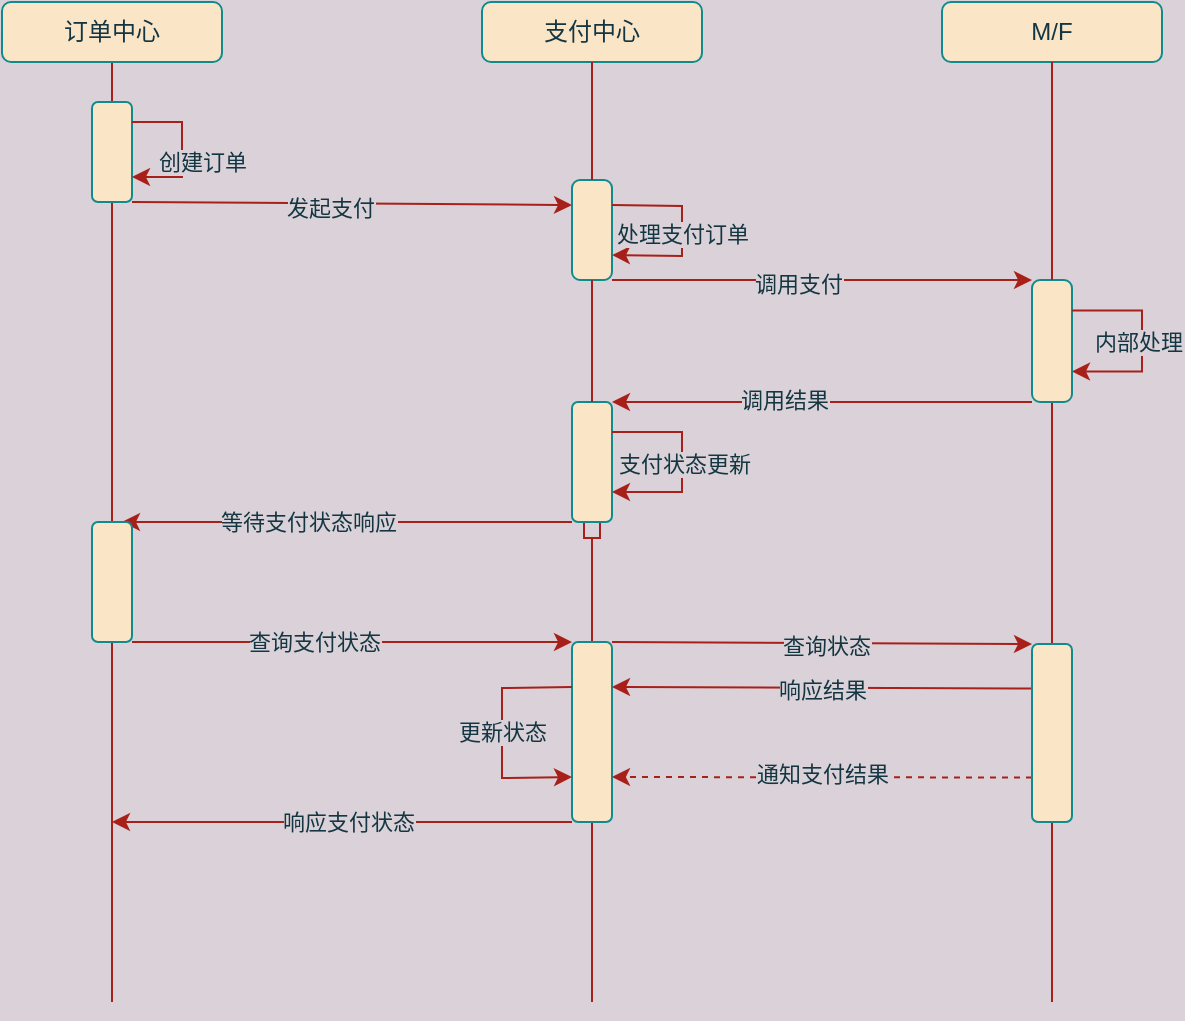 <mxfile version="16.2.4" type="github">
  <diagram id="hDgSXtl1pIS-HQbCwnqq" name="Page-1">
    <mxGraphModel dx="946" dy="604" grid="1" gridSize="10" guides="1" tooltips="1" connect="1" arrows="1" fold="1" page="1" pageScale="1" pageWidth="827" pageHeight="1169" background="#DAD2D8" math="0" shadow="0">
      <root>
        <mxCell id="0" />
        <mxCell id="1" parent="0" />
        <mxCell id="WBR7tGkXofV5KnR72hlm-1" value="" style="edgeStyle=orthogonalEdgeStyle;rounded=0;orthogonalLoop=1;jettySize=auto;html=1;exitX=0.5;exitY=1;exitDx=0;exitDy=0;endArrow=none;shadow=0;strokeColor=#A8201A;fillColor=#FAE5C7;labelBackgroundColor=#DAD2D8;fontColor=#143642;" edge="1" parent="1" source="WBR7tGkXofV5KnR72hlm-3" target="WBR7tGkXofV5KnR72hlm-31">
          <mxGeometry relative="1" as="geometry">
            <mxPoint x="145" y="540" as="targetPoint" />
            <mxPoint x="145" y="70" as="sourcePoint" />
          </mxGeometry>
        </mxCell>
        <mxCell id="WBR7tGkXofV5KnR72hlm-2" style="edgeStyle=orthogonalEdgeStyle;rounded=0;orthogonalLoop=1;jettySize=auto;html=1;exitX=0.5;exitY=1;exitDx=0;exitDy=0;startArrow=none;fillColor=#FAE5C7;strokeColor=#A8201A;labelBackgroundColor=#DAD2D8;fontColor=#143642;endArrow=none;endFill=0;" edge="1" parent="1" source="WBR7tGkXofV5KnR72hlm-31">
          <mxGeometry relative="1" as="geometry">
            <mxPoint x="145" y="540" as="targetPoint" />
          </mxGeometry>
        </mxCell>
        <mxCell id="WBR7tGkXofV5KnR72hlm-3" value="订单中心" style="rounded=1;whiteSpace=wrap;html=1;fillColor=#FAE5C7;strokeColor=#0F8B8D;fontColor=#143642;" vertex="1" parent="1">
          <mxGeometry x="90" y="40" width="110" height="30" as="geometry" />
        </mxCell>
        <mxCell id="WBR7tGkXofV5KnR72hlm-4" style="edgeStyle=orthogonalEdgeStyle;rounded=0;orthogonalLoop=1;jettySize=auto;html=1;exitX=0.5;exitY=1;exitDx=0;exitDy=0;startArrow=box;fillColor=#FAE5C7;strokeColor=#A8201A;startFill=0;labelBackgroundColor=#DAD2D8;fontColor=#143642;endArrow=none;endFill=0;" edge="1" parent="1" source="WBR7tGkXofV5KnR72hlm-23">
          <mxGeometry relative="1" as="geometry">
            <mxPoint x="385" y="540" as="targetPoint" />
          </mxGeometry>
        </mxCell>
        <mxCell id="WBR7tGkXofV5KnR72hlm-5" value="支付中心" style="rounded=1;whiteSpace=wrap;html=1;fillColor=#FAE5C7;strokeColor=#0F8B8D;fontColor=#143642;" vertex="1" parent="1">
          <mxGeometry x="330" y="40" width="110" height="30" as="geometry" />
        </mxCell>
        <mxCell id="WBR7tGkXofV5KnR72hlm-6" style="edgeStyle=orthogonalEdgeStyle;rounded=0;orthogonalLoop=1;jettySize=auto;html=1;exitX=0.5;exitY=1;exitDx=0;exitDy=0;startArrow=none;fillColor=#FAE5C7;strokeColor=#A8201A;labelBackgroundColor=#DAD2D8;fontColor=#143642;endArrow=none;endFill=0;" edge="1" parent="1" source="WBR7tGkXofV5KnR72hlm-19">
          <mxGeometry relative="1" as="geometry">
            <mxPoint x="615" y="540" as="targetPoint" />
          </mxGeometry>
        </mxCell>
        <mxCell id="WBR7tGkXofV5KnR72hlm-7" value="M/F" style="rounded=1;whiteSpace=wrap;html=1;glass=0;fillColor=#FAE5C7;strokeColor=#0F8B8D;fontColor=#143642;" vertex="1" parent="1">
          <mxGeometry x="560" y="40" width="110" height="30" as="geometry" />
        </mxCell>
        <mxCell id="WBR7tGkXofV5KnR72hlm-8" value="" style="rounded=1;whiteSpace=wrap;html=1;shadow=0;fillColor=#FAE5C7;strokeColor=#0F8B8D;fontColor=#143642;" vertex="1" parent="1">
          <mxGeometry x="135" y="90" width="20" height="50" as="geometry" />
        </mxCell>
        <mxCell id="WBR7tGkXofV5KnR72hlm-9" value="" style="endArrow=classic;html=1;rounded=0;exitX=1;exitY=1;exitDx=0;exitDy=0;entryX=0;entryY=0.25;entryDx=0;entryDy=0;fillColor=#FAE5C7;strokeColor=#A8201A;labelBackgroundColor=#DAD2D8;fontColor=#143642;" edge="1" parent="1" source="WBR7tGkXofV5KnR72hlm-8" target="WBR7tGkXofV5KnR72hlm-11">
          <mxGeometry width="50" height="50" relative="1" as="geometry">
            <mxPoint x="400" y="290" as="sourcePoint" />
            <mxPoint x="370" y="140" as="targetPoint" />
          </mxGeometry>
        </mxCell>
        <mxCell id="WBR7tGkXofV5KnR72hlm-10" value="发起支付" style="edgeLabel;html=1;align=center;verticalAlign=middle;resizable=0;points=[];labelBackgroundColor=#DAD2D8;fontColor=#143642;" vertex="1" connectable="0" parent="WBR7tGkXofV5KnR72hlm-9">
          <mxGeometry x="-0.1" y="-2" relative="1" as="geometry">
            <mxPoint as="offset" />
          </mxGeometry>
        </mxCell>
        <mxCell id="WBR7tGkXofV5KnR72hlm-11" value="" style="rounded=1;whiteSpace=wrap;html=1;arcSize=20;fillColor=#FAE5C7;strokeColor=#0F8B8D;fontColor=#143642;" vertex="1" parent="1">
          <mxGeometry x="375" y="129" width="20" height="50" as="geometry" />
        </mxCell>
        <mxCell id="WBR7tGkXofV5KnR72hlm-12" value="" style="edgeStyle=orthogonalEdgeStyle;rounded=0;orthogonalLoop=1;jettySize=auto;html=1;exitX=0.5;exitY=1;exitDx=0;exitDy=0;endArrow=none;fillColor=#FAE5C7;strokeColor=#A8201A;labelBackgroundColor=#DAD2D8;fontColor=#143642;" edge="1" parent="1" source="WBR7tGkXofV5KnR72hlm-5" target="WBR7tGkXofV5KnR72hlm-11">
          <mxGeometry relative="1" as="geometry">
            <mxPoint x="385" y="540" as="targetPoint" />
            <mxPoint x="385" y="70" as="sourcePoint" />
          </mxGeometry>
        </mxCell>
        <mxCell id="WBR7tGkXofV5KnR72hlm-13" value="" style="endArrow=classic;html=1;rounded=0;exitX=1;exitY=0.25;exitDx=0;exitDy=0;entryX=1;entryY=0.75;entryDx=0;entryDy=0;fillColor=#FAE5C7;strokeColor=#A8201A;labelBackgroundColor=#DAD2D8;fontColor=#143642;" edge="1" parent="1" source="WBR7tGkXofV5KnR72hlm-11" target="WBR7tGkXofV5KnR72hlm-11">
          <mxGeometry width="50" height="50" relative="1" as="geometry">
            <mxPoint x="390" y="310" as="sourcePoint" />
            <mxPoint x="430" y="170" as="targetPoint" />
            <Array as="points">
              <mxPoint x="430" y="142" />
              <mxPoint x="430" y="167" />
            </Array>
          </mxGeometry>
        </mxCell>
        <mxCell id="WBR7tGkXofV5KnR72hlm-14" value="处理支付订单" style="edgeLabel;html=1;align=center;verticalAlign=middle;resizable=0;points=[];labelBackgroundColor=#DAD2D8;fontColor=#143642;" vertex="1" connectable="0" parent="WBR7tGkXofV5KnR72hlm-13">
          <mxGeometry x="0.032" relative="1" as="geometry">
            <mxPoint as="offset" />
          </mxGeometry>
        </mxCell>
        <mxCell id="WBR7tGkXofV5KnR72hlm-15" value="" style="endArrow=classic;html=1;rounded=0;exitX=1;exitY=1;exitDx=0;exitDy=0;entryX=0;entryY=0;entryDx=0;entryDy=0;fillColor=#FAE5C7;strokeColor=#A8201A;labelBackgroundColor=#DAD2D8;fontColor=#143642;" edge="1" parent="1" source="WBR7tGkXofV5KnR72hlm-11" target="WBR7tGkXofV5KnR72hlm-19">
          <mxGeometry width="50" height="50" relative="1" as="geometry">
            <mxPoint x="390" y="280" as="sourcePoint" />
            <mxPoint x="440" y="230" as="targetPoint" />
          </mxGeometry>
        </mxCell>
        <mxCell id="WBR7tGkXofV5KnR72hlm-16" value="调用支付" style="edgeLabel;html=1;align=center;verticalAlign=middle;resizable=0;points=[];labelBackgroundColor=#DAD2D8;fontColor=#143642;" vertex="1" connectable="0" parent="WBR7tGkXofV5KnR72hlm-15">
          <mxGeometry x="-0.114" y="-2" relative="1" as="geometry">
            <mxPoint as="offset" />
          </mxGeometry>
        </mxCell>
        <mxCell id="WBR7tGkXofV5KnR72hlm-17" style="rounded=0;orthogonalLoop=1;jettySize=auto;html=1;exitX=0;exitY=1;exitDx=0;exitDy=0;entryX=1;entryY=0;entryDx=0;entryDy=0;fillColor=#FAE5C7;strokeColor=#A8201A;labelBackgroundColor=#DAD2D8;fontColor=#143642;" edge="1" parent="1" source="WBR7tGkXofV5KnR72hlm-19" target="WBR7tGkXofV5KnR72hlm-23">
          <mxGeometry relative="1" as="geometry" />
        </mxCell>
        <mxCell id="WBR7tGkXofV5KnR72hlm-18" value="调用结果" style="edgeLabel;html=1;align=center;verticalAlign=middle;resizable=0;points=[];labelBackgroundColor=#DAD2D8;fontColor=#143642;" vertex="1" connectable="0" parent="WBR7tGkXofV5KnR72hlm-17">
          <mxGeometry x="0.181" y="-1" relative="1" as="geometry">
            <mxPoint as="offset" />
          </mxGeometry>
        </mxCell>
        <mxCell id="WBR7tGkXofV5KnR72hlm-19" value="" style="rounded=1;whiteSpace=wrap;html=1;arcSize=20;fillColor=#FAE5C7;strokeColor=#0F8B8D;fontColor=#143642;" vertex="1" parent="1">
          <mxGeometry x="605" y="179" width="20" height="61" as="geometry" />
        </mxCell>
        <mxCell id="WBR7tGkXofV5KnR72hlm-20" value="" style="edgeStyle=orthogonalEdgeStyle;rounded=0;orthogonalLoop=1;jettySize=auto;html=1;exitX=0.5;exitY=1;exitDx=0;exitDy=0;endArrow=none;fillColor=#FAE5C7;strokeColor=#A8201A;labelBackgroundColor=#DAD2D8;fontColor=#143642;" edge="1" parent="1" source="WBR7tGkXofV5KnR72hlm-7" target="WBR7tGkXofV5KnR72hlm-19">
          <mxGeometry relative="1" as="geometry">
            <mxPoint x="615" y="540" as="targetPoint" />
            <mxPoint x="615" y="70" as="sourcePoint" />
          </mxGeometry>
        </mxCell>
        <mxCell id="WBR7tGkXofV5KnR72hlm-21" style="edgeStyle=elbowEdgeStyle;rounded=0;orthogonalLoop=1;jettySize=auto;html=1;exitX=0;exitY=1;exitDx=0;exitDy=0;entryX=0.75;entryY=0;entryDx=0;entryDy=0;fillColor=#FAE5C7;strokeColor=#A8201A;labelBackgroundColor=#DAD2D8;fontColor=#143642;" edge="1" parent="1" source="WBR7tGkXofV5KnR72hlm-23" target="WBR7tGkXofV5KnR72hlm-31">
          <mxGeometry relative="1" as="geometry">
            <mxPoint x="160" y="300" as="targetPoint" />
            <Array as="points">
              <mxPoint x="290" y="300" />
            </Array>
          </mxGeometry>
        </mxCell>
        <mxCell id="WBR7tGkXofV5KnR72hlm-22" value="等待支付状态响应" style="edgeLabel;html=1;align=center;verticalAlign=middle;resizable=0;points=[];labelBackgroundColor=#DAD2D8;fontColor=#143642;" vertex="1" connectable="0" parent="WBR7tGkXofV5KnR72hlm-21">
          <mxGeometry x="0.173" relative="1" as="geometry">
            <mxPoint as="offset" />
          </mxGeometry>
        </mxCell>
        <mxCell id="WBR7tGkXofV5KnR72hlm-23" value="" style="rounded=1;whiteSpace=wrap;html=1;fillColor=#FAE5C7;strokeColor=#0F8B8D;fontColor=#143642;" vertex="1" parent="1">
          <mxGeometry x="375" y="240" width="20" height="60" as="geometry" />
        </mxCell>
        <mxCell id="WBR7tGkXofV5KnR72hlm-24" value="" style="edgeStyle=orthogonalEdgeStyle;rounded=0;orthogonalLoop=1;jettySize=auto;html=1;exitX=0.5;exitY=1;exitDx=0;exitDy=0;startArrow=none;endArrow=none;fillColor=#FAE5C7;strokeColor=#A8201A;labelBackgroundColor=#DAD2D8;fontColor=#143642;" edge="1" parent="1" source="WBR7tGkXofV5KnR72hlm-11" target="WBR7tGkXofV5KnR72hlm-23">
          <mxGeometry relative="1" as="geometry">
            <mxPoint x="385" y="540" as="targetPoint" />
            <mxPoint x="385" y="179" as="sourcePoint" />
          </mxGeometry>
        </mxCell>
        <mxCell id="WBR7tGkXofV5KnR72hlm-25" style="edgeStyle=orthogonalEdgeStyle;rounded=0;orthogonalLoop=1;jettySize=auto;html=1;exitX=1;exitY=0.25;exitDx=0;exitDy=0;entryX=1;entryY=0.75;entryDx=0;entryDy=0;fillColor=#FAE5C7;strokeColor=#A8201A;labelBackgroundColor=#DAD2D8;fontColor=#143642;" edge="1" parent="1" source="WBR7tGkXofV5KnR72hlm-23" target="WBR7tGkXofV5KnR72hlm-23">
          <mxGeometry relative="1" as="geometry">
            <Array as="points">
              <mxPoint x="430" y="255" />
              <mxPoint x="430" y="285" />
            </Array>
          </mxGeometry>
        </mxCell>
        <mxCell id="WBR7tGkXofV5KnR72hlm-26" value="支付状态更新" style="edgeLabel;html=1;align=center;verticalAlign=middle;resizable=0;points=[];labelBackgroundColor=#DAD2D8;fontColor=#143642;" vertex="1" connectable="0" parent="WBR7tGkXofV5KnR72hlm-25">
          <mxGeometry x="0.025" y="1" relative="1" as="geometry">
            <mxPoint as="offset" />
          </mxGeometry>
        </mxCell>
        <mxCell id="WBR7tGkXofV5KnR72hlm-27" style="edgeStyle=elbowEdgeStyle;rounded=0;orthogonalLoop=1;jettySize=auto;html=1;exitX=1;exitY=0.25;exitDx=0;exitDy=0;entryX=1;entryY=0.75;entryDx=0;entryDy=0;elbow=vertical;fillColor=#FAE5C7;strokeColor=#A8201A;labelBackgroundColor=#DAD2D8;fontColor=#143642;" edge="1" parent="1" source="WBR7tGkXofV5KnR72hlm-19" target="WBR7tGkXofV5KnR72hlm-19">
          <mxGeometry relative="1" as="geometry">
            <Array as="points">
              <mxPoint x="660" y="210" />
            </Array>
          </mxGeometry>
        </mxCell>
        <mxCell id="WBR7tGkXofV5KnR72hlm-28" value="内部处理" style="edgeLabel;html=1;align=center;verticalAlign=middle;resizable=0;points=[];labelBackgroundColor=#DAD2D8;fontColor=#143642;" vertex="1" connectable="0" parent="WBR7tGkXofV5KnR72hlm-27">
          <mxGeometry x="0.363" y="-3" relative="1" as="geometry">
            <mxPoint x="1" y="-12" as="offset" />
          </mxGeometry>
        </mxCell>
        <mxCell id="WBR7tGkXofV5KnR72hlm-29" style="rounded=0;orthogonalLoop=1;jettySize=auto;html=1;exitX=1;exitY=1;exitDx=0;exitDy=0;entryX=0;entryY=0;entryDx=0;entryDy=0;fillColor=#FAE5C7;strokeColor=#A8201A;labelBackgroundColor=#DAD2D8;fontColor=#143642;" edge="1" parent="1" source="WBR7tGkXofV5KnR72hlm-31" target="WBR7tGkXofV5KnR72hlm-37">
          <mxGeometry relative="1" as="geometry" />
        </mxCell>
        <mxCell id="WBR7tGkXofV5KnR72hlm-30" value="查询支付状态" style="edgeLabel;html=1;align=center;verticalAlign=middle;resizable=0;points=[];labelBackgroundColor=#DAD2D8;fontColor=#143642;" vertex="1" connectable="0" parent="WBR7tGkXofV5KnR72hlm-29">
          <mxGeometry x="-0.173" relative="1" as="geometry">
            <mxPoint as="offset" />
          </mxGeometry>
        </mxCell>
        <mxCell id="WBR7tGkXofV5KnR72hlm-31" value="" style="rounded=1;whiteSpace=wrap;html=1;fillColor=#FAE5C7;strokeColor=#0F8B8D;fontColor=#143642;" vertex="1" parent="1">
          <mxGeometry x="135" y="300" width="20" height="60" as="geometry" />
        </mxCell>
        <mxCell id="WBR7tGkXofV5KnR72hlm-32" value="创建订单" style="edgeStyle=orthogonalEdgeStyle;rounded=0;orthogonalLoop=1;jettySize=auto;html=1;entryX=1;entryY=0.75;entryDx=0;entryDy=0;fillColor=#FAE5C7;strokeColor=#A8201A;labelBackgroundColor=#DAD2D8;fontColor=#143642;" edge="1" parent="1" target="WBR7tGkXofV5KnR72hlm-8">
          <mxGeometry x="0.143" y="10" relative="1" as="geometry">
            <mxPoint x="155" y="100" as="sourcePoint" />
            <Array as="points">
              <mxPoint x="155" y="100" />
              <mxPoint x="180" y="100" />
              <mxPoint x="180" y="128" />
            </Array>
            <mxPoint as="offset" />
          </mxGeometry>
        </mxCell>
        <mxCell id="WBR7tGkXofV5KnR72hlm-33" style="edgeStyle=none;rounded=0;orthogonalLoop=1;jettySize=auto;html=1;exitX=1;exitY=0;exitDx=0;exitDy=0;entryX=0;entryY=0;entryDx=0;entryDy=0;fillColor=#FAE5C7;strokeColor=#A8201A;labelBackgroundColor=#DAD2D8;fontColor=#143642;" edge="1" parent="1" source="WBR7tGkXofV5KnR72hlm-37" target="WBR7tGkXofV5KnR72hlm-42">
          <mxGeometry relative="1" as="geometry" />
        </mxCell>
        <mxCell id="WBR7tGkXofV5KnR72hlm-34" value="查询状态" style="edgeLabel;html=1;align=center;verticalAlign=middle;resizable=0;points=[];labelBackgroundColor=#DAD2D8;fontColor=#143642;" vertex="1" connectable="0" parent="WBR7tGkXofV5KnR72hlm-33">
          <mxGeometry x="0.019" y="-1" relative="1" as="geometry">
            <mxPoint as="offset" />
          </mxGeometry>
        </mxCell>
        <mxCell id="WBR7tGkXofV5KnR72hlm-35" style="rounded=0;orthogonalLoop=1;jettySize=auto;html=1;exitX=0;exitY=1;exitDx=0;exitDy=0;fillColor=#FAE5C7;strokeColor=#A8201A;labelBackgroundColor=#DAD2D8;fontColor=#143642;" edge="1" parent="1" source="WBR7tGkXofV5KnR72hlm-37">
          <mxGeometry relative="1" as="geometry">
            <mxPoint x="145" y="450" as="targetPoint" />
            <mxPoint x="370" y="450" as="sourcePoint" />
          </mxGeometry>
        </mxCell>
        <mxCell id="WBR7tGkXofV5KnR72hlm-36" value="响应支付状态" style="edgeLabel;html=1;align=center;verticalAlign=middle;resizable=0;points=[];labelBackgroundColor=#DAD2D8;fontColor=#143642;" vertex="1" connectable="0" parent="WBR7tGkXofV5KnR72hlm-35">
          <mxGeometry x="-0.021" y="-3" relative="1" as="geometry">
            <mxPoint y="3" as="offset" />
          </mxGeometry>
        </mxCell>
        <mxCell id="WBR7tGkXofV5KnR72hlm-37" value="" style="rounded=1;whiteSpace=wrap;html=1;fillColor=#FAE5C7;strokeColor=#0F8B8D;fontColor=#143642;" vertex="1" parent="1">
          <mxGeometry x="375" y="360" width="20" height="90" as="geometry" />
        </mxCell>
        <mxCell id="WBR7tGkXofV5KnR72hlm-38" style="rounded=0;orthogonalLoop=1;jettySize=auto;html=1;exitX=0;exitY=0.25;exitDx=0;exitDy=0;entryX=1;entryY=0.25;entryDx=0;entryDy=0;fillColor=#FAE5C7;strokeColor=#A8201A;labelBackgroundColor=#DAD2D8;fontColor=#143642;" edge="1" parent="1" source="WBR7tGkXofV5KnR72hlm-42" target="WBR7tGkXofV5KnR72hlm-37">
          <mxGeometry relative="1" as="geometry">
            <mxPoint x="605" y="382" as="sourcePoint" />
            <mxPoint x="400" y="387" as="targetPoint" />
          </mxGeometry>
        </mxCell>
        <mxCell id="WBR7tGkXofV5KnR72hlm-39" value="响应结果" style="edgeLabel;html=1;align=center;verticalAlign=middle;resizable=0;points=[];labelBackgroundColor=#DAD2D8;fontColor=#143642;" vertex="1" connectable="0" parent="WBR7tGkXofV5KnR72hlm-38">
          <mxGeometry x="-0.181" y="1" relative="1" as="geometry">
            <mxPoint x="-19" as="offset" />
          </mxGeometry>
        </mxCell>
        <mxCell id="WBR7tGkXofV5KnR72hlm-40" style="edgeStyle=none;rounded=0;orthogonalLoop=1;jettySize=auto;html=1;dashed=1;exitX=0;exitY=0.75;exitDx=0;exitDy=0;fillColor=#FAE5C7;strokeColor=#A8201A;entryX=1;entryY=0.75;entryDx=0;entryDy=0;labelBackgroundColor=#DAD2D8;fontColor=#143642;" edge="1" parent="1" source="WBR7tGkXofV5KnR72hlm-42" target="WBR7tGkXofV5KnR72hlm-37">
          <mxGeometry relative="1" as="geometry">
            <mxPoint x="395" y="430" as="targetPoint" />
            <mxPoint x="595" y="430" as="sourcePoint" />
          </mxGeometry>
        </mxCell>
        <mxCell id="WBR7tGkXofV5KnR72hlm-41" value="通知支付结果" style="edgeLabel;html=1;align=center;verticalAlign=middle;resizable=0;points=[];labelBackgroundColor=#DAD2D8;fontColor=#143642;" vertex="1" connectable="0" parent="WBR7tGkXofV5KnR72hlm-40">
          <mxGeometry x="0.114" y="-2" relative="1" as="geometry">
            <mxPoint x="12" as="offset" />
          </mxGeometry>
        </mxCell>
        <mxCell id="WBR7tGkXofV5KnR72hlm-42" value="" style="rounded=1;whiteSpace=wrap;html=1;fillColor=#FAE5C7;strokeColor=#0F8B8D;fontColor=#143642;" vertex="1" parent="1">
          <mxGeometry x="605" y="361" width="20" height="89" as="geometry" />
        </mxCell>
        <mxCell id="WBR7tGkXofV5KnR72hlm-43" value="更新状态" style="edgeStyle=none;rounded=0;orthogonalLoop=1;jettySize=auto;html=1;exitX=0;exitY=0.25;exitDx=0;exitDy=0;entryX=0;entryY=0.75;entryDx=0;entryDy=0;fillColor=#FAE5C7;strokeColor=#A8201A;labelBackgroundColor=#DAD2D8;fontColor=#143642;" edge="1" parent="1" source="WBR7tGkXofV5KnR72hlm-37" target="WBR7tGkXofV5KnR72hlm-37">
          <mxGeometry relative="1" as="geometry">
            <Array as="points">
              <mxPoint x="340" y="383" />
              <mxPoint x="340" y="428" />
            </Array>
          </mxGeometry>
        </mxCell>
      </root>
    </mxGraphModel>
  </diagram>
</mxfile>
